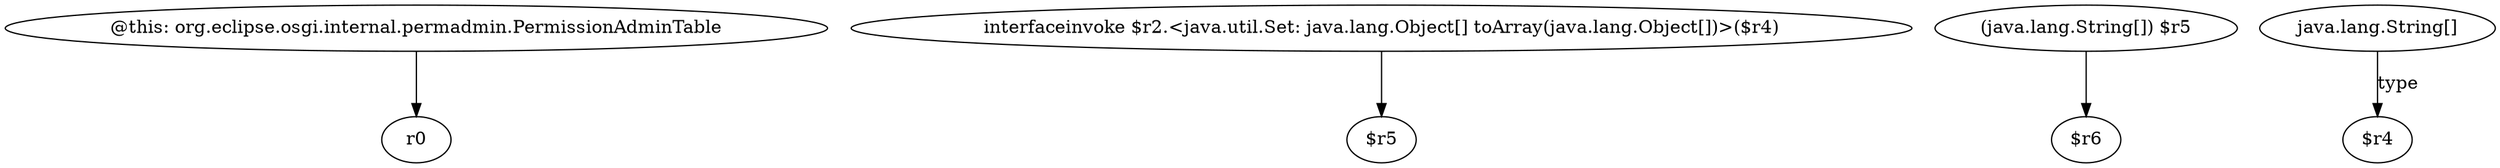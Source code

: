 digraph g {
0[label="@this: org.eclipse.osgi.internal.permadmin.PermissionAdminTable"]
1[label="r0"]
0->1[label=""]
2[label="interfaceinvoke $r2.<java.util.Set: java.lang.Object[] toArray(java.lang.Object[])>($r4)"]
3[label="$r5"]
2->3[label=""]
4[label="(java.lang.String[]) $r5"]
5[label="$r6"]
4->5[label=""]
6[label="java.lang.String[]"]
7[label="$r4"]
6->7[label="type"]
}